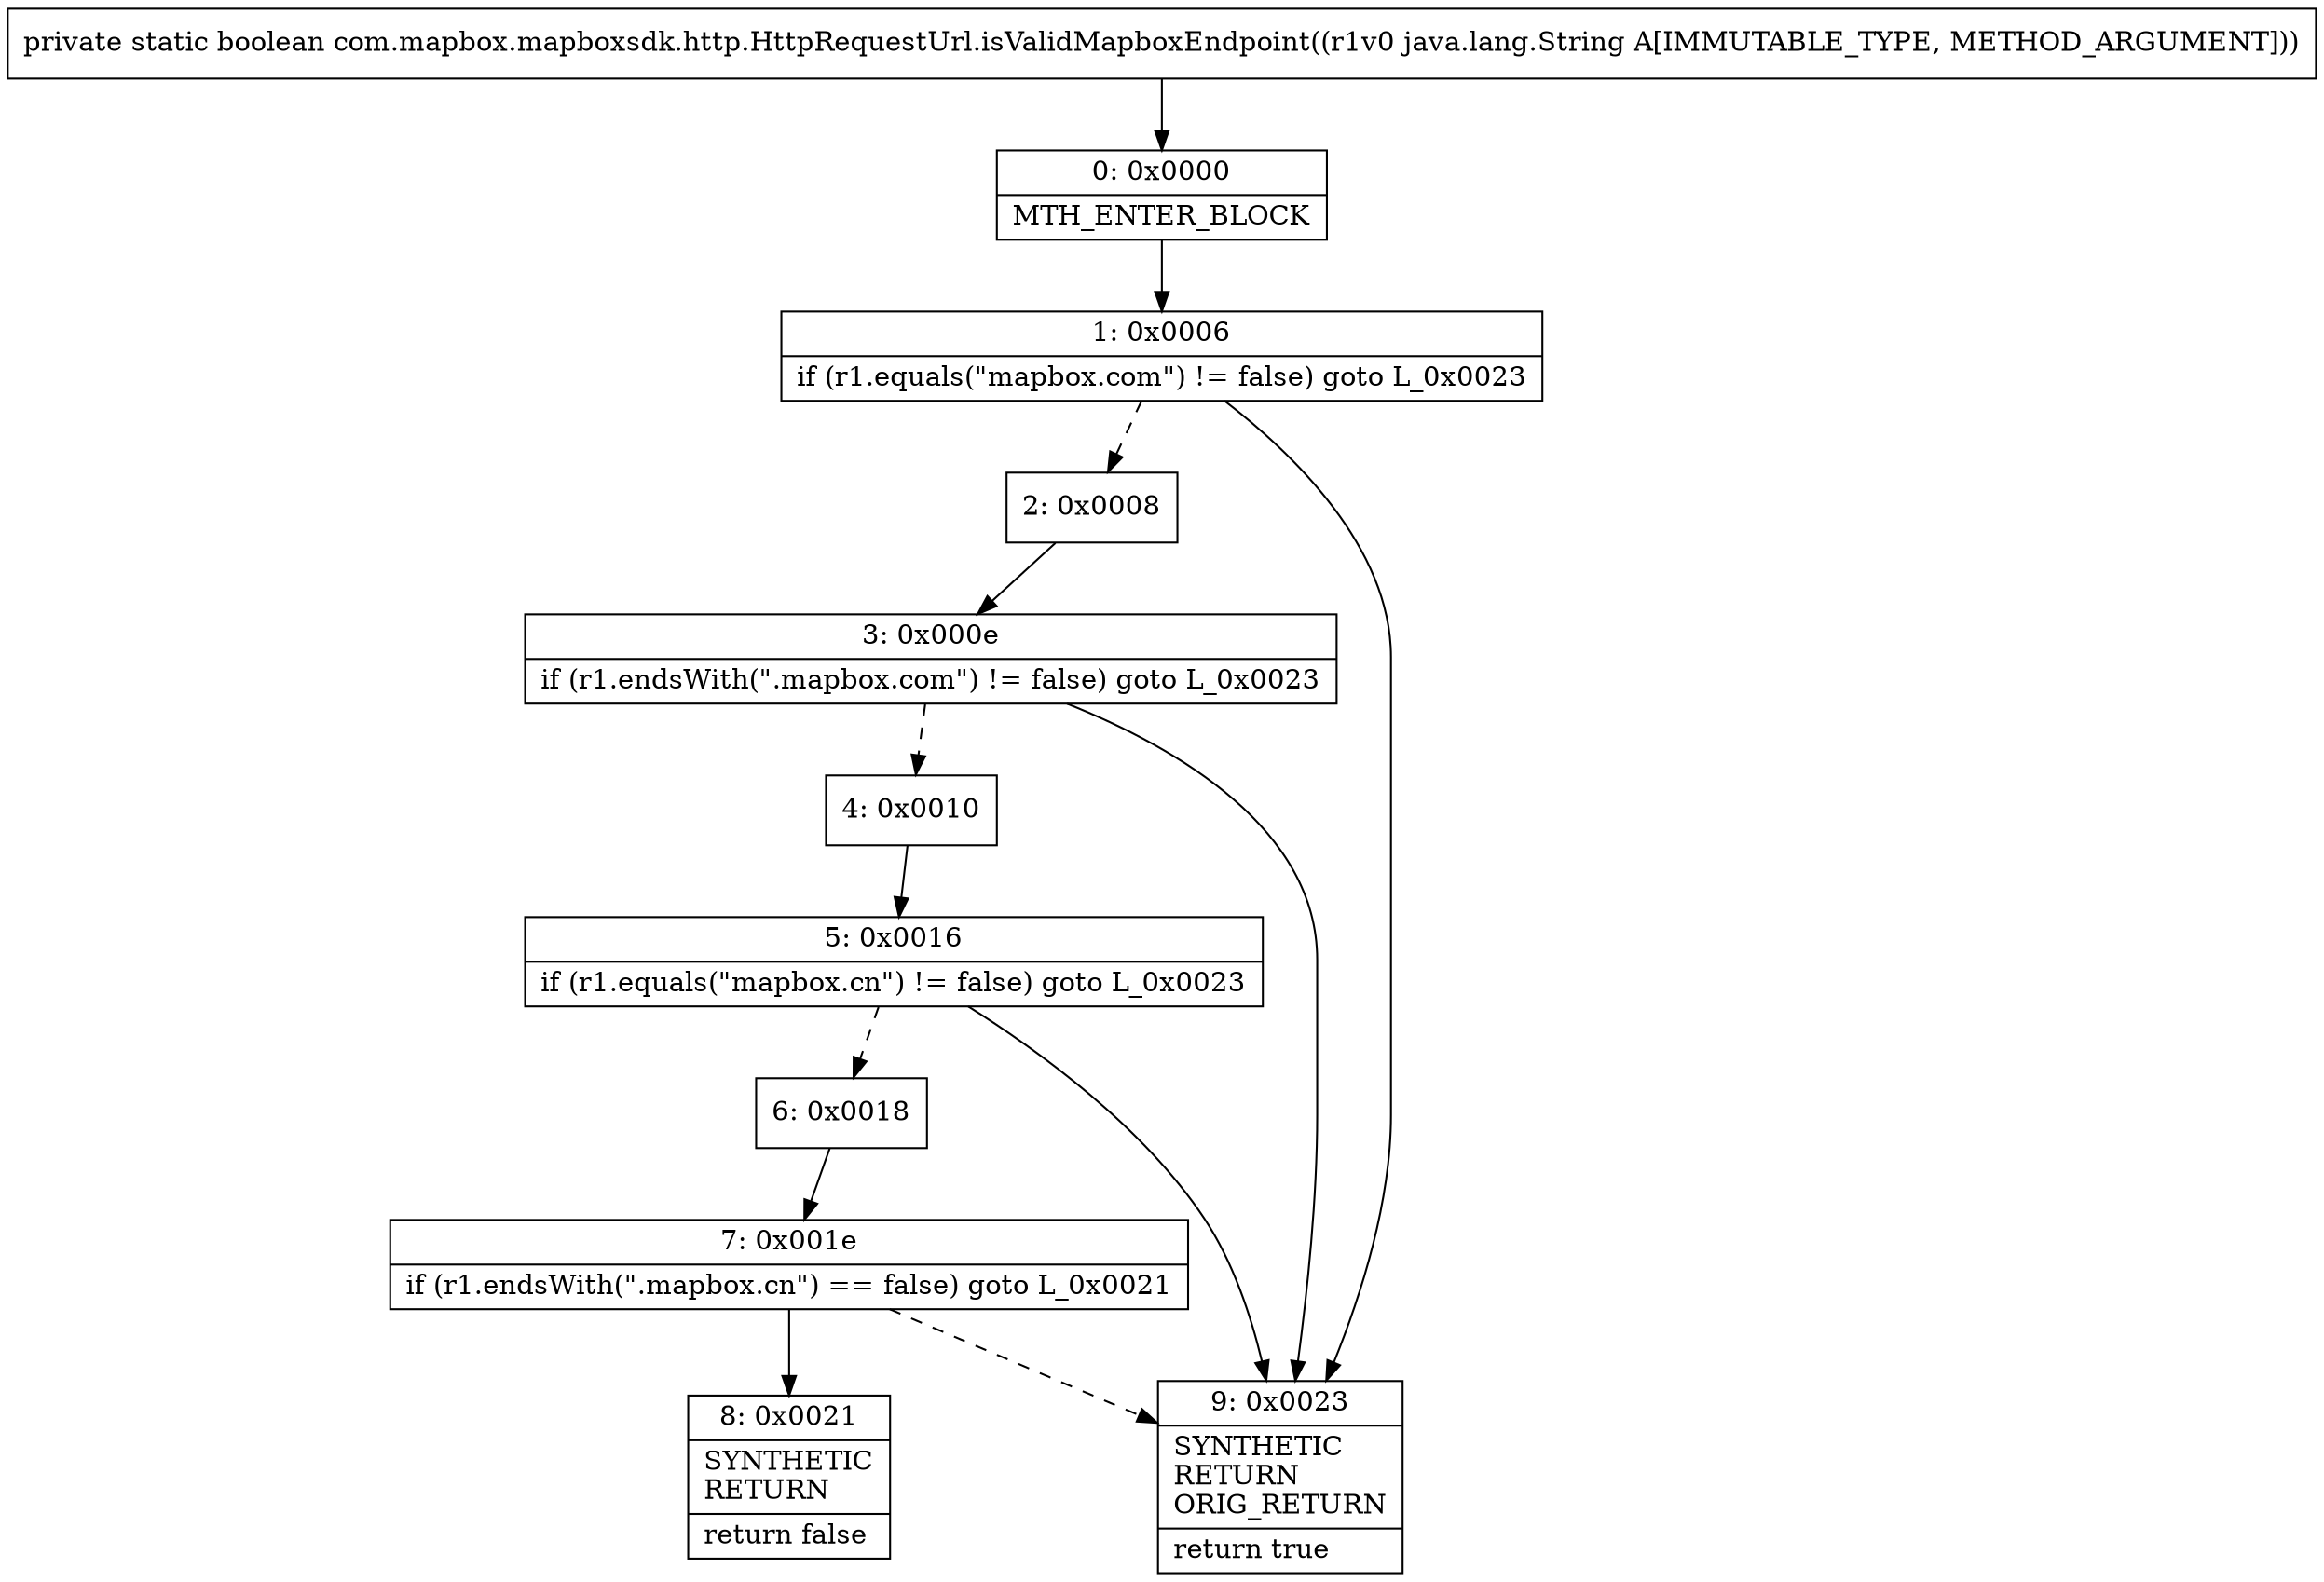 digraph "CFG forcom.mapbox.mapboxsdk.http.HttpRequestUrl.isValidMapboxEndpoint(Ljava\/lang\/String;)Z" {
Node_0 [shape=record,label="{0\:\ 0x0000|MTH_ENTER_BLOCK\l}"];
Node_1 [shape=record,label="{1\:\ 0x0006|if (r1.equals(\"mapbox.com\") != false) goto L_0x0023\l}"];
Node_2 [shape=record,label="{2\:\ 0x0008}"];
Node_3 [shape=record,label="{3\:\ 0x000e|if (r1.endsWith(\".mapbox.com\") != false) goto L_0x0023\l}"];
Node_4 [shape=record,label="{4\:\ 0x0010}"];
Node_5 [shape=record,label="{5\:\ 0x0016|if (r1.equals(\"mapbox.cn\") != false) goto L_0x0023\l}"];
Node_6 [shape=record,label="{6\:\ 0x0018}"];
Node_7 [shape=record,label="{7\:\ 0x001e|if (r1.endsWith(\".mapbox.cn\") == false) goto L_0x0021\l}"];
Node_8 [shape=record,label="{8\:\ 0x0021|SYNTHETIC\lRETURN\l|return false\l}"];
Node_9 [shape=record,label="{9\:\ 0x0023|SYNTHETIC\lRETURN\lORIG_RETURN\l|return true\l}"];
MethodNode[shape=record,label="{private static boolean com.mapbox.mapboxsdk.http.HttpRequestUrl.isValidMapboxEndpoint((r1v0 java.lang.String A[IMMUTABLE_TYPE, METHOD_ARGUMENT])) }"];
MethodNode -> Node_0;
Node_0 -> Node_1;
Node_1 -> Node_2[style=dashed];
Node_1 -> Node_9;
Node_2 -> Node_3;
Node_3 -> Node_4[style=dashed];
Node_3 -> Node_9;
Node_4 -> Node_5;
Node_5 -> Node_6[style=dashed];
Node_5 -> Node_9;
Node_6 -> Node_7;
Node_7 -> Node_8;
Node_7 -> Node_9[style=dashed];
}

